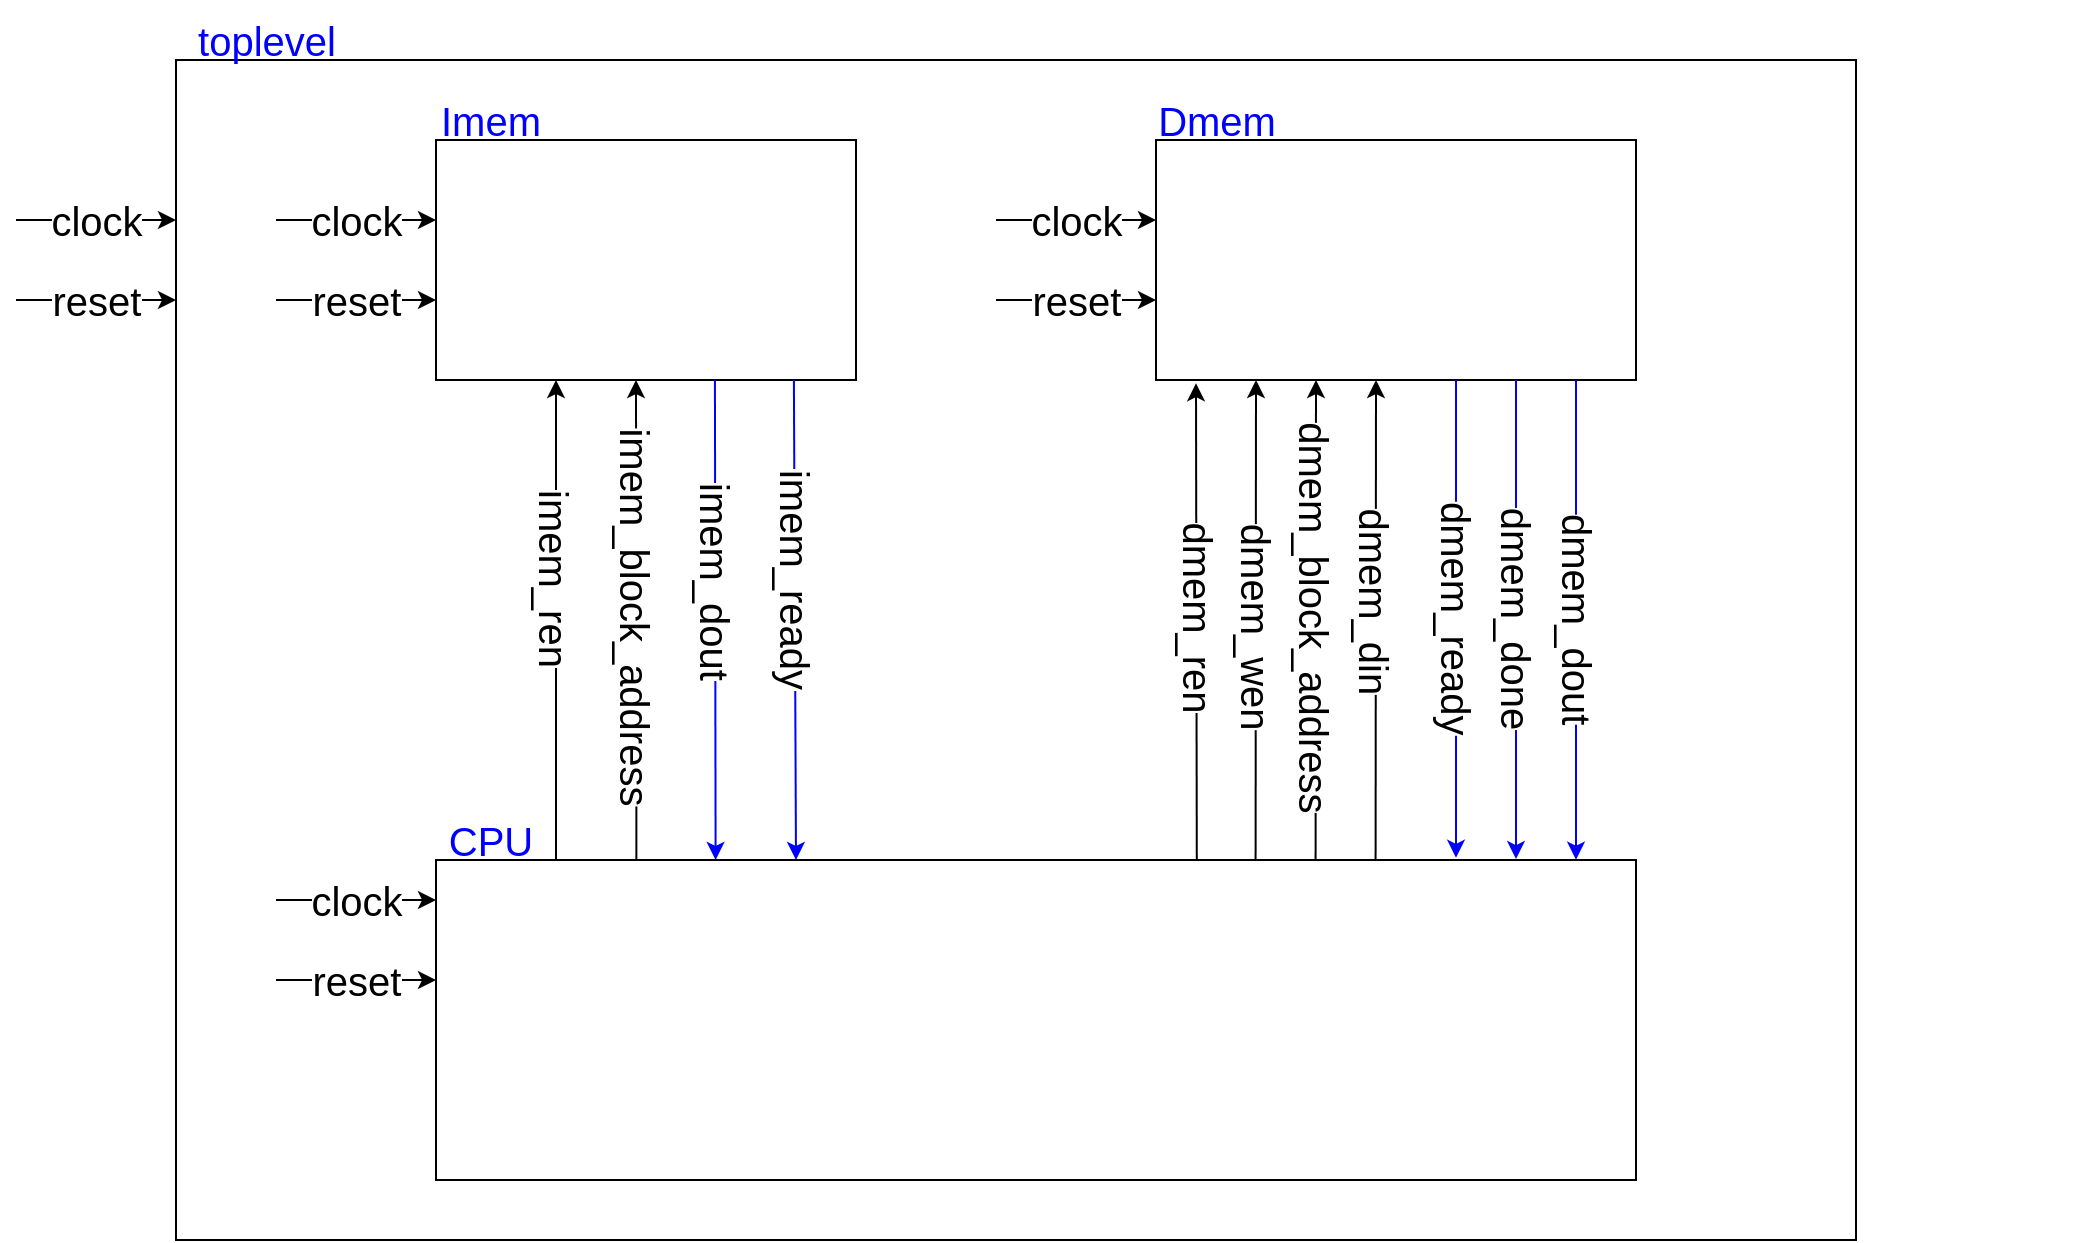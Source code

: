 <mxfile version="24.6.0" type="device">
  <diagram name="Page-1" id="yuPBU4UE_motjavbdSF-">
    <mxGraphModel dx="1600" dy="1144" grid="1" gridSize="10" guides="1" tooltips="1" connect="1" arrows="1" fold="1" page="0" pageScale="1" pageWidth="1169" pageHeight="827" math="0" shadow="0">
      <root>
        <mxCell id="0" />
        <mxCell id="1" parent="0" />
        <mxCell id="W1fyiQ1UdQSS2ZDAop95-156" value="" style="rounded=0;whiteSpace=wrap;html=1;fillColor=none;" parent="1" vertex="1">
          <mxGeometry x="-290" y="-80" width="840" height="590" as="geometry" />
        </mxCell>
        <mxCell id="W1fyiQ1UdQSS2ZDAop95-2" value="&lt;font color=&quot;#0000ff&quot; style=&quot;font-size: 20px;&quot;&gt;toplevel&lt;/font&gt;" style="text;html=1;align=center;verticalAlign=middle;resizable=0;points=[];autosize=1;strokeColor=none;fillColor=none;" parent="1" vertex="1">
          <mxGeometry x="-290" y="-110" width="90" height="40" as="geometry" />
        </mxCell>
        <mxCell id="W1fyiQ1UdQSS2ZDAop95-7" value="" style="rounded=0;whiteSpace=wrap;html=1;fillColor=none;" parent="1" vertex="1">
          <mxGeometry x="-160" y="-40" width="210" height="120" as="geometry" />
        </mxCell>
        <mxCell id="W1fyiQ1UdQSS2ZDAop95-8" value="&lt;font color=&quot;#0000ff&quot; style=&quot;font-size: 20px;&quot;&gt;Imem&lt;br&gt;&lt;/font&gt;" style="text;html=1;align=center;verticalAlign=middle;resizable=0;points=[];autosize=1;" parent="1" vertex="1">
          <mxGeometry x="-168" y="-70" width="70" height="40" as="geometry" />
        </mxCell>
        <mxCell id="W1fyiQ1UdQSS2ZDAop95-10" value="&lt;font color=&quot;#0000ff&quot; style=&quot;font-size: 20px;&quot;&gt;Dmem&lt;br&gt;&lt;/font&gt;" style="text;html=1;align=center;verticalAlign=middle;resizable=0;points=[];autosize=1;strokeColor=none;fillColor=none;" parent="1" vertex="1">
          <mxGeometry x="190" y="-70" width="80" height="40" as="geometry" />
        </mxCell>
        <mxCell id="W1fyiQ1UdQSS2ZDAop95-17" value="" style="endArrow=classic;html=1;rounded=0;" parent="1" edge="1">
          <mxGeometry width="50" height="50" relative="1" as="geometry">
            <mxPoint x="120" as="sourcePoint" />
            <mxPoint x="200" as="targetPoint" />
          </mxGeometry>
        </mxCell>
        <mxCell id="W1fyiQ1UdQSS2ZDAop95-18" value="&lt;div style=&quot;font-size: 20px;&quot;&gt;&lt;font style=&quot;font-size: 20px;&quot;&gt;clock&lt;/font&gt;&lt;/div&gt;" style="edgeLabel;html=1;align=center;verticalAlign=middle;resizable=0;points=[];" parent="W1fyiQ1UdQSS2ZDAop95-17" vertex="1" connectable="0">
          <mxGeometry x="0.042" y="-6" relative="1" as="geometry">
            <mxPoint x="-2" y="-6" as="offset" />
          </mxGeometry>
        </mxCell>
        <mxCell id="W1fyiQ1UdQSS2ZDAop95-19" value="" style="endArrow=classic;html=1;rounded=0;entryX=0;entryY=0.16;entryDx=0;entryDy=0;entryPerimeter=0;" parent="1" edge="1">
          <mxGeometry width="50" height="50" relative="1" as="geometry">
            <mxPoint x="-240" y="40" as="sourcePoint" />
            <mxPoint x="-160" y="40" as="targetPoint" />
          </mxGeometry>
        </mxCell>
        <mxCell id="W1fyiQ1UdQSS2ZDAop95-20" value="&lt;font style=&quot;font-size: 20px;&quot;&gt;reset&lt;/font&gt;" style="edgeLabel;html=1;align=center;verticalAlign=middle;resizable=0;points=[];" parent="W1fyiQ1UdQSS2ZDAop95-19" vertex="1" connectable="0">
          <mxGeometry x="0.042" y="-6" relative="1" as="geometry">
            <mxPoint x="-2" y="-6" as="offset" />
          </mxGeometry>
        </mxCell>
        <mxCell id="W1fyiQ1UdQSS2ZDAop95-21" value="" style="endArrow=classic;html=1;rounded=0;" parent="1" edge="1">
          <mxGeometry width="50" height="50" relative="1" as="geometry">
            <mxPoint x="120" y="40" as="sourcePoint" />
            <mxPoint x="200" y="40" as="targetPoint" />
          </mxGeometry>
        </mxCell>
        <mxCell id="W1fyiQ1UdQSS2ZDAop95-22" value="&lt;font style=&quot;font-size: 20px;&quot;&gt;reset&lt;/font&gt;" style="edgeLabel;html=1;align=center;verticalAlign=middle;resizable=0;points=[];" parent="W1fyiQ1UdQSS2ZDAop95-21" vertex="1" connectable="0">
          <mxGeometry x="0.042" y="-6" relative="1" as="geometry">
            <mxPoint x="-2" y="-6" as="offset" />
          </mxGeometry>
        </mxCell>
        <mxCell id="W1fyiQ1UdQSS2ZDAop95-25" value="" style="rounded=0;whiteSpace=wrap;html=1;shadow=0;glass=0;fillColor=none;" parent="1" vertex="1">
          <mxGeometry x="200" y="-40" width="240" height="120" as="geometry" />
        </mxCell>
        <mxCell id="W1fyiQ1UdQSS2ZDAop95-37" value="" style="endArrow=classic;html=1;rounded=0;exitX=0.1;exitY=0;exitDx=0;exitDy=0;exitPerimeter=0;" parent="1" source="W1fyiQ1UdQSS2ZDAop95-154" edge="1">
          <mxGeometry width="50" height="50" relative="1" as="geometry">
            <mxPoint x="-100" y="260" as="sourcePoint" />
            <mxPoint x="-100" y="80" as="targetPoint" />
          </mxGeometry>
        </mxCell>
        <mxCell id="W1fyiQ1UdQSS2ZDAop95-38" value="&lt;font style=&quot;font-size: 20px;&quot;&gt;imem_ren&lt;/font&gt;" style="edgeLabel;html=1;align=center;verticalAlign=middle;resizable=0;points=[];rotation=90;" parent="W1fyiQ1UdQSS2ZDAop95-37" vertex="1" connectable="0">
          <mxGeometry x="0.069" y="-1" relative="1" as="geometry">
            <mxPoint x="-1" y="-13" as="offset" />
          </mxGeometry>
        </mxCell>
        <mxCell id="W1fyiQ1UdQSS2ZDAop95-39" value="" style="endArrow=classic;html=1;rounded=0;entryX=0.153;entryY=1.006;entryDx=0;entryDy=0;entryPerimeter=0;exitX=0.167;exitY=0.002;exitDx=0;exitDy=0;exitPerimeter=0;" parent="1" source="W1fyiQ1UdQSS2ZDAop95-154" edge="1">
          <mxGeometry width="50" height="50" relative="1" as="geometry">
            <mxPoint x="-60" y="260" as="sourcePoint" />
            <mxPoint x="-60" y="80" as="targetPoint" />
          </mxGeometry>
        </mxCell>
        <mxCell id="W1fyiQ1UdQSS2ZDAop95-40" value="&lt;font style=&quot;font-size: 20px;&quot;&gt;imem_block_address&lt;/font&gt;" style="edgeLabel;html=1;align=center;verticalAlign=middle;resizable=0;points=[];rotation=90;" parent="W1fyiQ1UdQSS2ZDAop95-39" vertex="1" connectable="0">
          <mxGeometry x="0.069" y="-1" relative="1" as="geometry">
            <mxPoint x="-1" y="6" as="offset" />
          </mxGeometry>
        </mxCell>
        <mxCell id="W1fyiQ1UdQSS2ZDAop95-41" value="" style="endArrow=classic;html=1;rounded=0;strokeColor=#0000FF;entryX=0.233;entryY=0;entryDx=0;entryDy=0;entryPerimeter=0;" parent="1" target="W1fyiQ1UdQSS2ZDAop95-154" edge="1">
          <mxGeometry width="50" height="50" relative="1" as="geometry">
            <mxPoint x="-20.53" y="80" as="sourcePoint" />
            <mxPoint x="-20.19" y="260" as="targetPoint" />
          </mxGeometry>
        </mxCell>
        <mxCell id="W1fyiQ1UdQSS2ZDAop95-43" value="&lt;font style=&quot;font-size: 20px;&quot;&gt;imem_dout&lt;/font&gt;" style="edgeLabel;html=1;align=center;verticalAlign=middle;resizable=0;points=[];rotation=90;" parent="1" vertex="1" connectable="0">
          <mxGeometry x="-20" y="180" as="geometry" />
        </mxCell>
        <mxCell id="W1fyiQ1UdQSS2ZDAop95-44" value="" style="endArrow=classic;html=1;rounded=0;strokeColor=#0000FF;entryX=0.3;entryY=0;entryDx=0;entryDy=0;entryPerimeter=0;" parent="1" target="W1fyiQ1UdQSS2ZDAop95-154" edge="1">
          <mxGeometry width="50" height="50" relative="1" as="geometry">
            <mxPoint x="18.95" y="80" as="sourcePoint" />
            <mxPoint x="18.95" y="260" as="targetPoint" />
          </mxGeometry>
        </mxCell>
        <mxCell id="W1fyiQ1UdQSS2ZDAop95-45" value="&lt;font style=&quot;font-size: 20px;&quot;&gt;imem_ready&lt;/font&gt;" style="edgeLabel;html=1;align=center;verticalAlign=middle;resizable=0;points=[];rotation=90;" parent="1" vertex="1" connectable="0">
          <mxGeometry x="20" y="180" as="geometry">
            <mxPoint x="-1" y="-6.123e-17" as="offset" />
          </mxGeometry>
        </mxCell>
        <mxCell id="W1fyiQ1UdQSS2ZDAop95-46" value="" style="endArrow=classic;html=1;rounded=0;entryX=0.153;entryY=1.006;entryDx=0;entryDy=0;entryPerimeter=0;exitX=0.634;exitY=-0.002;exitDx=0;exitDy=0;exitPerimeter=0;" parent="1" source="W1fyiQ1UdQSS2ZDAop95-154" edge="1">
          <mxGeometry width="50" height="50" relative="1" as="geometry">
            <mxPoint x="219.8" y="280.0" as="sourcePoint" />
            <mxPoint x="220.0" y="81.6" as="targetPoint" />
          </mxGeometry>
        </mxCell>
        <mxCell id="W1fyiQ1UdQSS2ZDAop95-47" value="&lt;font style=&quot;font-size: 20px;&quot;&gt;dmem_ren&lt;/font&gt;" style="edgeLabel;html=1;align=center;verticalAlign=middle;resizable=0;points=[];rotation=90;" parent="W1fyiQ1UdQSS2ZDAop95-46" vertex="1" connectable="0">
          <mxGeometry x="0.069" y="-1" relative="1" as="geometry">
            <mxPoint y="6" as="offset" />
          </mxGeometry>
        </mxCell>
        <mxCell id="W1fyiQ1UdQSS2ZDAop95-48" value="" style="endArrow=classic;html=1;rounded=0;entryX=0.153;entryY=1.006;entryDx=0;entryDy=0;entryPerimeter=0;exitX=0.683;exitY=0;exitDx=0;exitDy=0;exitPerimeter=0;" parent="1" source="W1fyiQ1UdQSS2ZDAop95-154" edge="1">
          <mxGeometry width="50" height="50" relative="1" as="geometry">
            <mxPoint x="250" y="259" as="sourcePoint" />
            <mxPoint x="250" y="80" as="targetPoint" />
          </mxGeometry>
        </mxCell>
        <mxCell id="W1fyiQ1UdQSS2ZDAop95-49" value="&lt;font style=&quot;font-size: 20px;&quot;&gt;dmem_wen&lt;/font&gt;" style="edgeLabel;html=1;align=center;verticalAlign=middle;resizable=0;points=[];rotation=90;" parent="W1fyiQ1UdQSS2ZDAop95-48" vertex="1" connectable="0">
          <mxGeometry x="0.069" y="-1" relative="1" as="geometry">
            <mxPoint y="11" as="offset" />
          </mxGeometry>
        </mxCell>
        <mxCell id="W1fyiQ1UdQSS2ZDAop95-50" value="" style="endArrow=classic;html=1;rounded=0;entryX=0.153;entryY=1.006;entryDx=0;entryDy=0;entryPerimeter=0;exitX=0.733;exitY=-0.001;exitDx=0;exitDy=0;exitPerimeter=0;" parent="1" source="W1fyiQ1UdQSS2ZDAop95-154" edge="1">
          <mxGeometry width="50" height="50" relative="1" as="geometry">
            <mxPoint x="280" y="260" as="sourcePoint" />
            <mxPoint x="280" y="80" as="targetPoint" />
          </mxGeometry>
        </mxCell>
        <mxCell id="W1fyiQ1UdQSS2ZDAop95-51" value="&lt;font style=&quot;font-size: 20px;&quot;&gt;dmem_block_address&lt;/font&gt;" style="edgeLabel;html=1;align=center;verticalAlign=middle;resizable=0;points=[];rotation=90;" parent="W1fyiQ1UdQSS2ZDAop95-50" vertex="1" connectable="0">
          <mxGeometry x="0.069" y="-1" relative="1" as="geometry">
            <mxPoint x="-1" y="6" as="offset" />
          </mxGeometry>
        </mxCell>
        <mxCell id="W1fyiQ1UdQSS2ZDAop95-52" value="" style="endArrow=classic;html=1;rounded=0;entryX=0.153;entryY=1.006;entryDx=0;entryDy=0;entryPerimeter=0;exitX=0.783;exitY=-0.001;exitDx=0;exitDy=0;exitPerimeter=0;" parent="1" source="W1fyiQ1UdQSS2ZDAop95-154" edge="1">
          <mxGeometry width="50" height="50" relative="1" as="geometry">
            <mxPoint x="310" y="259" as="sourcePoint" />
            <mxPoint x="310" y="80" as="targetPoint" />
          </mxGeometry>
        </mxCell>
        <mxCell id="W1fyiQ1UdQSS2ZDAop95-53" value="&lt;font style=&quot;font-size: 20px;&quot;&gt;dmem_din&lt;/font&gt;" style="edgeLabel;html=1;align=center;verticalAlign=middle;resizable=0;points=[];rotation=90;" parent="W1fyiQ1UdQSS2ZDAop95-52" vertex="1" connectable="0">
          <mxGeometry x="0.069" y="-1" relative="1" as="geometry">
            <mxPoint x="-1" y="-2" as="offset" />
          </mxGeometry>
        </mxCell>
        <mxCell id="W1fyiQ1UdQSS2ZDAop95-54" value="" style="endArrow=none;html=1;rounded=0;entryX=0.153;entryY=1.006;entryDx=0;entryDy=0;entryPerimeter=0;startArrow=classic;startFill=1;endFill=0;strokeColor=#0000FF;exitX=0.85;exitY=-0.007;exitDx=0;exitDy=0;exitPerimeter=0;" parent="1" edge="1">
          <mxGeometry width="50" height="50" relative="1" as="geometry">
            <mxPoint x="350" y="318.88" as="sourcePoint" />
            <mxPoint x="350" y="80" as="targetPoint" />
          </mxGeometry>
        </mxCell>
        <mxCell id="W1fyiQ1UdQSS2ZDAop95-55" value="&lt;font style=&quot;font-size: 20px;&quot;&gt;dmem_ready&lt;/font&gt;" style="edgeLabel;html=1;align=center;verticalAlign=middle;resizable=0;points=[];rotation=90;" parent="W1fyiQ1UdQSS2ZDAop95-54" vertex="1" connectable="0">
          <mxGeometry x="0.069" y="-1" relative="1" as="geometry">
            <mxPoint y="7" as="offset" />
          </mxGeometry>
        </mxCell>
        <mxCell id="W1fyiQ1UdQSS2ZDAop95-56" value="" style="endArrow=none;html=1;rounded=0;entryX=0.153;entryY=1.006;entryDx=0;entryDy=0;entryPerimeter=0;startArrow=classic;startFill=1;endFill=0;strokeColor=#0000FF;exitX=0.9;exitY=-0.003;exitDx=0;exitDy=0;exitPerimeter=0;" parent="1" source="W1fyiQ1UdQSS2ZDAop95-154" edge="1">
          <mxGeometry width="50" height="50" relative="1" as="geometry">
            <mxPoint x="380" y="259" as="sourcePoint" />
            <mxPoint x="380" y="80" as="targetPoint" />
          </mxGeometry>
        </mxCell>
        <mxCell id="W1fyiQ1UdQSS2ZDAop95-57" value="&lt;font style=&quot;font-size: 20px;&quot;&gt;dmem_done&lt;/font&gt;" style="edgeLabel;html=1;align=center;verticalAlign=middle;resizable=0;points=[];rotation=90;" parent="W1fyiQ1UdQSS2ZDAop95-56" vertex="1" connectable="0">
          <mxGeometry x="0.069" y="-1" relative="1" as="geometry">
            <mxPoint y="7" as="offset" />
          </mxGeometry>
        </mxCell>
        <mxCell id="W1fyiQ1UdQSS2ZDAop95-58" value="" style="endArrow=none;html=1;rounded=0;entryX=0.153;entryY=1.006;entryDx=0;entryDy=0;entryPerimeter=0;startArrow=classic;startFill=1;endFill=0;strokeColor=#0000FF;exitX=0.95;exitY=-0.001;exitDx=0;exitDy=0;exitPerimeter=0;" parent="1" source="W1fyiQ1UdQSS2ZDAop95-154" edge="1">
          <mxGeometry width="50" height="50" relative="1" as="geometry">
            <mxPoint x="410" y="259" as="sourcePoint" />
            <mxPoint x="410" y="80" as="targetPoint" />
          </mxGeometry>
        </mxCell>
        <mxCell id="W1fyiQ1UdQSS2ZDAop95-59" value="&lt;font style=&quot;font-size: 20px;&quot;&gt;dmem_dout&lt;/font&gt;" style="edgeLabel;html=1;align=center;verticalAlign=middle;resizable=0;points=[];rotation=90;" parent="W1fyiQ1UdQSS2ZDAop95-58" vertex="1" connectable="0">
          <mxGeometry x="0.069" y="-1" relative="1" as="geometry">
            <mxPoint y="7" as="offset" />
          </mxGeometry>
        </mxCell>
        <mxCell id="W1fyiQ1UdQSS2ZDAop95-154" value="" style="rounded=0;whiteSpace=wrap;html=1;fillColor=none;" parent="1" vertex="1">
          <mxGeometry x="-160" y="320" width="600" height="160" as="geometry" />
        </mxCell>
        <mxCell id="W1fyiQ1UdQSS2ZDAop95-155" value="&lt;font style=&quot;font-size: 20px;&quot; color=&quot;#0000ff&quot;&gt;CPU&lt;/font&gt;" style="text;html=1;align=center;verticalAlign=middle;resizable=0;points=[];autosize=1;strokeWidth=1;" parent="1" vertex="1">
          <mxGeometry x="-168" y="290" width="70" height="40" as="geometry" />
        </mxCell>
        <mxCell id="W1fyiQ1UdQSS2ZDAop95-157" value="" style="endArrow=classic;html=1;rounded=0;entryX=0;entryY=0.16;entryDx=0;entryDy=0;entryPerimeter=0;" parent="1" edge="1">
          <mxGeometry width="50" height="50" relative="1" as="geometry">
            <mxPoint x="-240" as="sourcePoint" />
            <mxPoint x="-160" as="targetPoint" />
          </mxGeometry>
        </mxCell>
        <mxCell id="W1fyiQ1UdQSS2ZDAop95-158" value="&lt;div style=&quot;font-size: 20px;&quot;&gt;&lt;font style=&quot;font-size: 20px;&quot;&gt;clock&lt;/font&gt;&lt;/div&gt;" style="edgeLabel;html=1;align=center;verticalAlign=middle;resizable=0;points=[];" parent="W1fyiQ1UdQSS2ZDAop95-157" vertex="1" connectable="0">
          <mxGeometry x="0.042" y="-6" relative="1" as="geometry">
            <mxPoint x="-2" y="-6" as="offset" />
          </mxGeometry>
        </mxCell>
        <mxCell id="W1fyiQ1UdQSS2ZDAop95-159" value="" style="endArrow=classic;html=1;rounded=0;entryX=0;entryY=0.16;entryDx=0;entryDy=0;entryPerimeter=0;" parent="1" edge="1">
          <mxGeometry width="50" height="50" relative="1" as="geometry">
            <mxPoint x="-240" y="340" as="sourcePoint" />
            <mxPoint x="-160" y="340" as="targetPoint" />
          </mxGeometry>
        </mxCell>
        <mxCell id="W1fyiQ1UdQSS2ZDAop95-160" value="&lt;div style=&quot;font-size: 20px;&quot;&gt;&lt;font style=&quot;font-size: 20px;&quot;&gt;clock&lt;/font&gt;&lt;/div&gt;" style="edgeLabel;html=1;align=center;verticalAlign=middle;resizable=0;points=[];" parent="W1fyiQ1UdQSS2ZDAop95-159" vertex="1" connectable="0">
          <mxGeometry x="0.042" y="-6" relative="1" as="geometry">
            <mxPoint x="-2" y="-6" as="offset" />
          </mxGeometry>
        </mxCell>
        <mxCell id="W1fyiQ1UdQSS2ZDAop95-161" value="" style="endArrow=classic;html=1;rounded=0;entryX=0;entryY=0.16;entryDx=0;entryDy=0;entryPerimeter=0;" parent="1" edge="1">
          <mxGeometry width="50" height="50" relative="1" as="geometry">
            <mxPoint x="-240" y="380" as="sourcePoint" />
            <mxPoint x="-160" y="380" as="targetPoint" />
          </mxGeometry>
        </mxCell>
        <mxCell id="W1fyiQ1UdQSS2ZDAop95-162" value="&lt;font style=&quot;font-size: 20px;&quot;&gt;reset&lt;/font&gt;" style="edgeLabel;html=1;align=center;verticalAlign=middle;resizable=0;points=[];" parent="W1fyiQ1UdQSS2ZDAop95-161" vertex="1" connectable="0">
          <mxGeometry x="0.042" y="-6" relative="1" as="geometry">
            <mxPoint x="-2" y="-6" as="offset" />
          </mxGeometry>
        </mxCell>
        <mxCell id="6Hw_ykmh8B6qxmAuTtF5-1" value="&amp;nbsp;" style="text;whiteSpace=wrap;html=1;" vertex="1" parent="1">
          <mxGeometry x="630" y="310" width="40" height="40" as="geometry" />
        </mxCell>
        <mxCell id="6Hw_ykmh8B6qxmAuTtF5-3" value="" style="endArrow=classic;html=1;rounded=0;entryX=0;entryY=0.16;entryDx=0;entryDy=0;entryPerimeter=0;" edge="1" parent="1">
          <mxGeometry width="50" height="50" relative="1" as="geometry">
            <mxPoint x="-370" as="sourcePoint" />
            <mxPoint x="-290" as="targetPoint" />
          </mxGeometry>
        </mxCell>
        <mxCell id="6Hw_ykmh8B6qxmAuTtF5-4" value="&lt;div style=&quot;font-size: 20px;&quot;&gt;&lt;font style=&quot;font-size: 20px;&quot;&gt;clock&lt;/font&gt;&lt;/div&gt;" style="edgeLabel;html=1;align=center;verticalAlign=middle;resizable=0;points=[];" vertex="1" connectable="0" parent="6Hw_ykmh8B6qxmAuTtF5-3">
          <mxGeometry x="0.042" y="-6" relative="1" as="geometry">
            <mxPoint x="-2" y="-6" as="offset" />
          </mxGeometry>
        </mxCell>
        <mxCell id="6Hw_ykmh8B6qxmAuTtF5-5" value="" style="endArrow=classic;html=1;rounded=0;entryX=0;entryY=0.16;entryDx=0;entryDy=0;entryPerimeter=0;" edge="1" parent="1">
          <mxGeometry width="50" height="50" relative="1" as="geometry">
            <mxPoint x="-370" y="40" as="sourcePoint" />
            <mxPoint x="-290" y="40" as="targetPoint" />
          </mxGeometry>
        </mxCell>
        <mxCell id="6Hw_ykmh8B6qxmAuTtF5-6" value="&lt;font style=&quot;font-size: 20px;&quot;&gt;reset&lt;/font&gt;" style="edgeLabel;html=1;align=center;verticalAlign=middle;resizable=0;points=[];" vertex="1" connectable="0" parent="6Hw_ykmh8B6qxmAuTtF5-5">
          <mxGeometry x="0.042" y="-6" relative="1" as="geometry">
            <mxPoint x="-2" y="-6" as="offset" />
          </mxGeometry>
        </mxCell>
      </root>
    </mxGraphModel>
  </diagram>
</mxfile>

